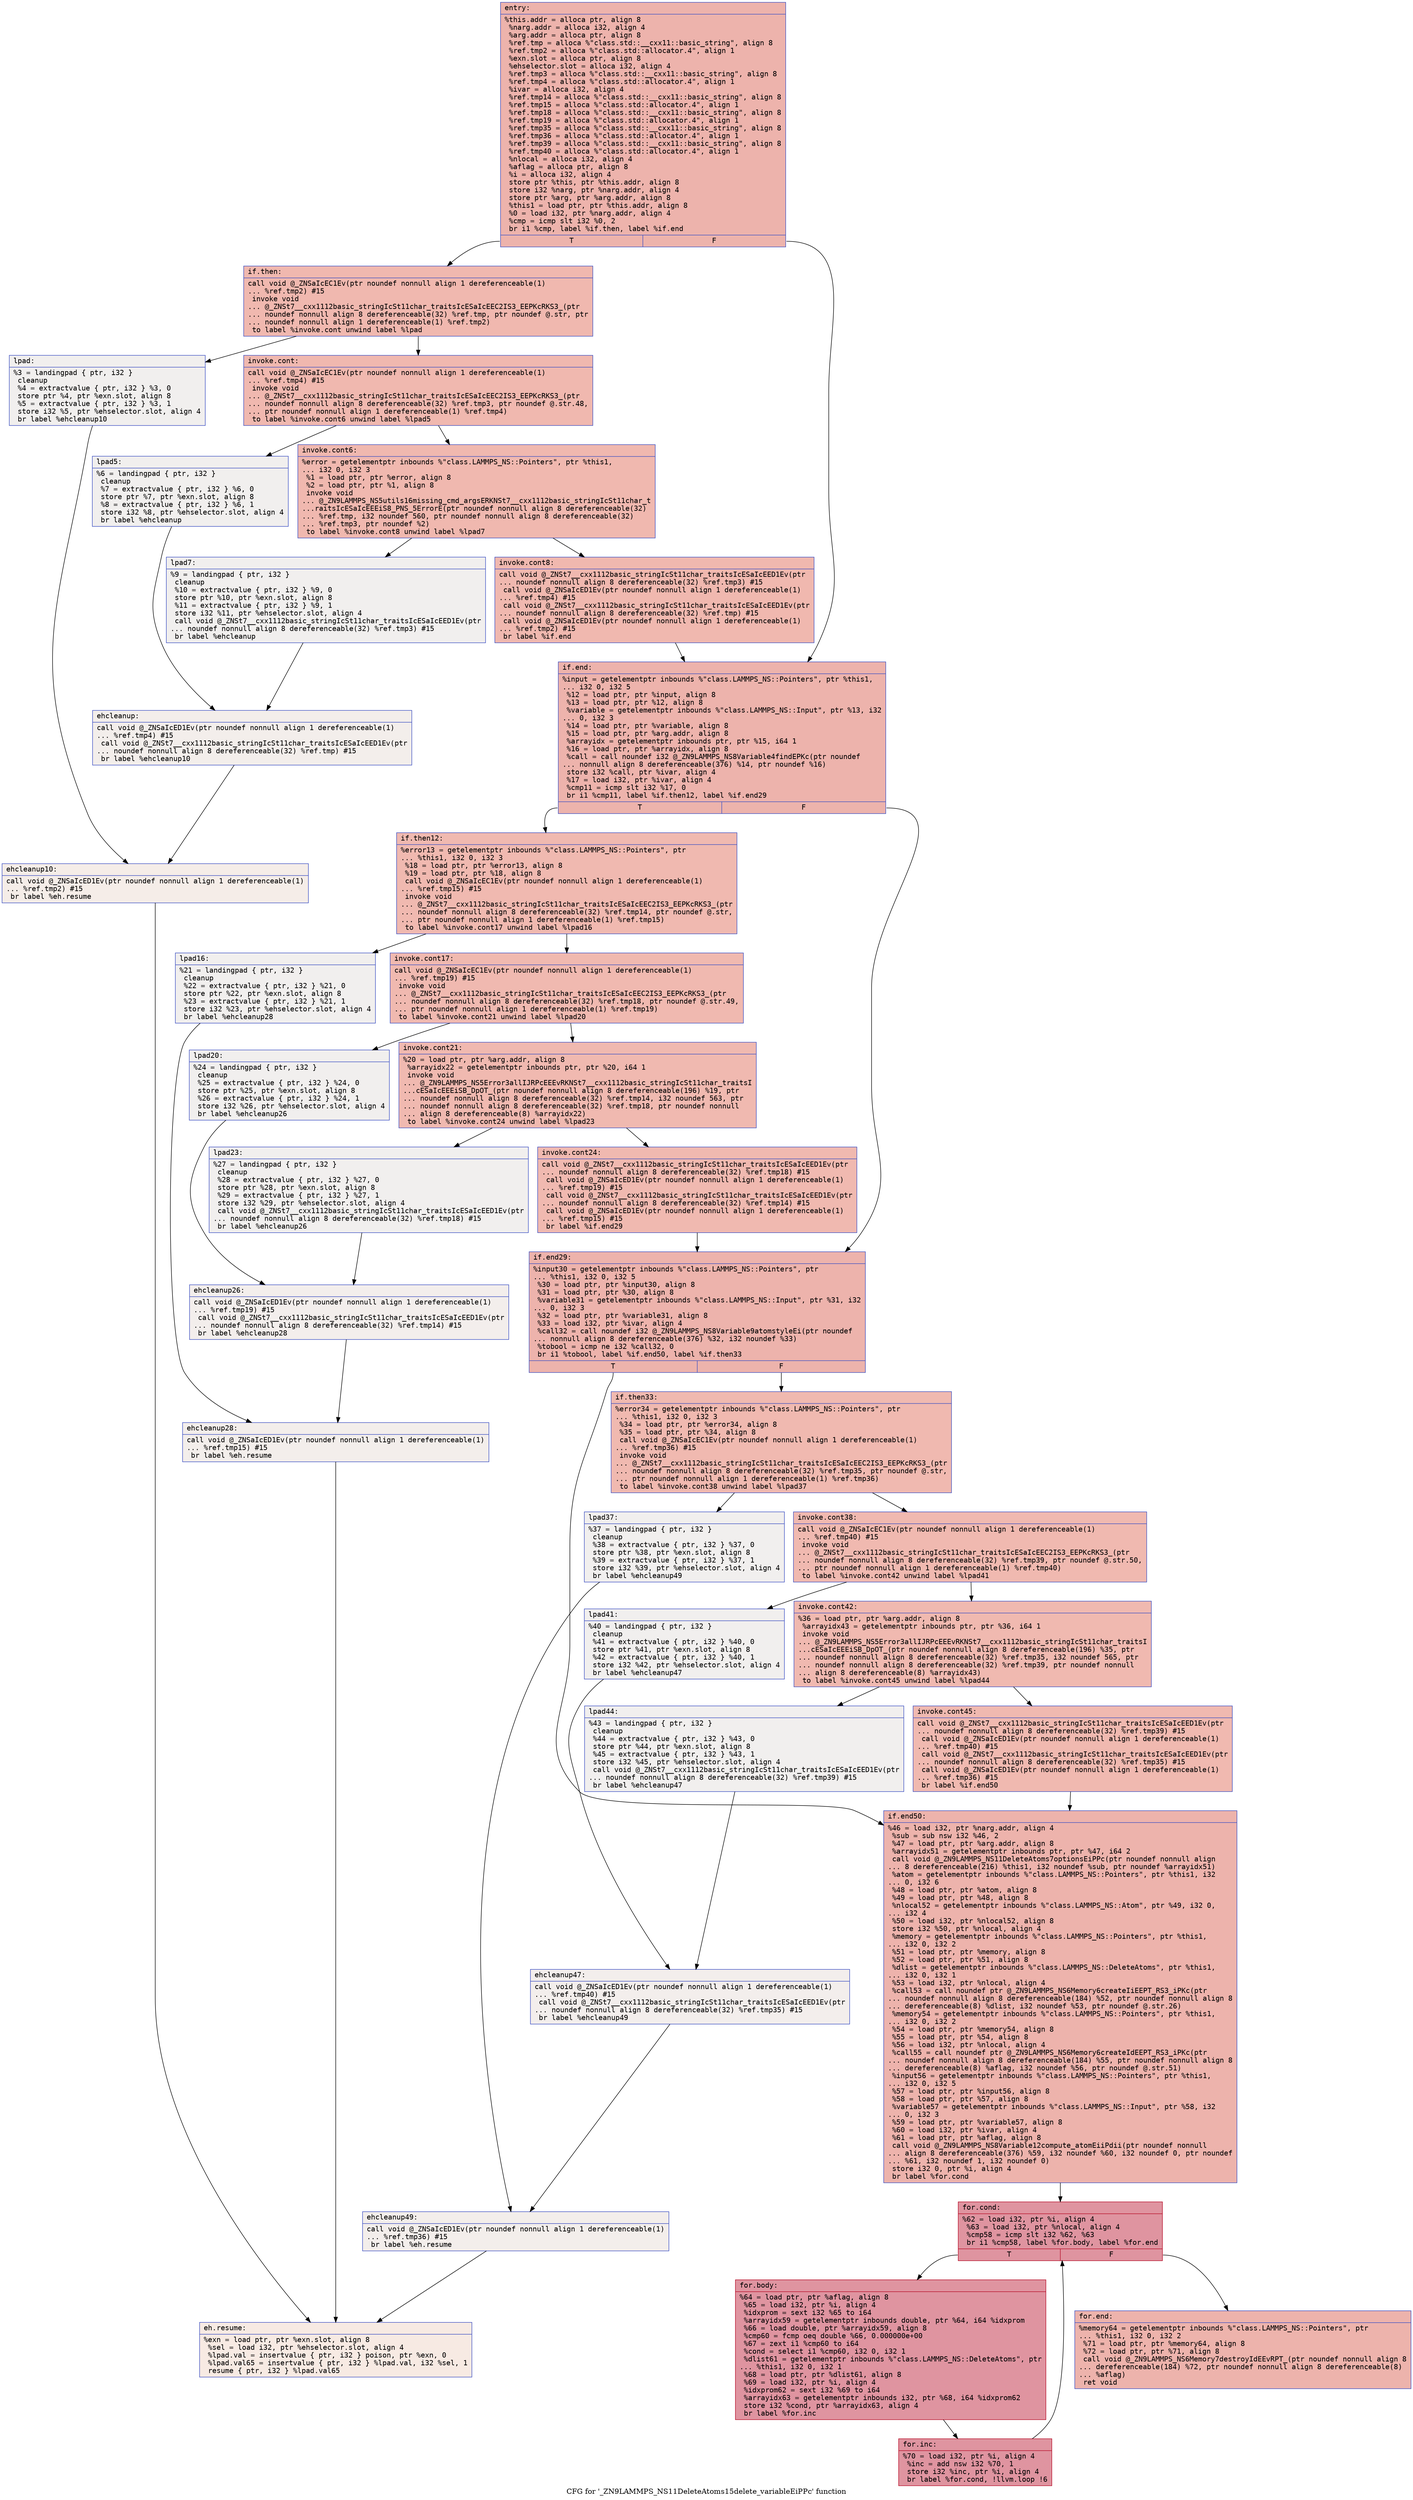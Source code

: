 digraph "CFG for '_ZN9LAMMPS_NS11DeleteAtoms15delete_variableEiPPc' function" {
	label="CFG for '_ZN9LAMMPS_NS11DeleteAtoms15delete_variableEiPPc' function";

	Node0x557d77125b90 [shape=record,color="#3d50c3ff", style=filled, fillcolor="#d6524470" fontname="Courier",label="{entry:\l|  %this.addr = alloca ptr, align 8\l  %narg.addr = alloca i32, align 4\l  %arg.addr = alloca ptr, align 8\l  %ref.tmp = alloca %\"class.std::__cxx11::basic_string\", align 8\l  %ref.tmp2 = alloca %\"class.std::allocator.4\", align 1\l  %exn.slot = alloca ptr, align 8\l  %ehselector.slot = alloca i32, align 4\l  %ref.tmp3 = alloca %\"class.std::__cxx11::basic_string\", align 8\l  %ref.tmp4 = alloca %\"class.std::allocator.4\", align 1\l  %ivar = alloca i32, align 4\l  %ref.tmp14 = alloca %\"class.std::__cxx11::basic_string\", align 8\l  %ref.tmp15 = alloca %\"class.std::allocator.4\", align 1\l  %ref.tmp18 = alloca %\"class.std::__cxx11::basic_string\", align 8\l  %ref.tmp19 = alloca %\"class.std::allocator.4\", align 1\l  %ref.tmp35 = alloca %\"class.std::__cxx11::basic_string\", align 8\l  %ref.tmp36 = alloca %\"class.std::allocator.4\", align 1\l  %ref.tmp39 = alloca %\"class.std::__cxx11::basic_string\", align 8\l  %ref.tmp40 = alloca %\"class.std::allocator.4\", align 1\l  %nlocal = alloca i32, align 4\l  %aflag = alloca ptr, align 8\l  %i = alloca i32, align 4\l  store ptr %this, ptr %this.addr, align 8\l  store i32 %narg, ptr %narg.addr, align 4\l  store ptr %arg, ptr %arg.addr, align 8\l  %this1 = load ptr, ptr %this.addr, align 8\l  %0 = load i32, ptr %narg.addr, align 4\l  %cmp = icmp slt i32 %0, 2\l  br i1 %cmp, label %if.then, label %if.end\l|{<s0>T|<s1>F}}"];
	Node0x557d77125b90:s0 -> Node0x557d77127080[tooltip="entry -> if.then\nProbability 50.00%" ];
	Node0x557d77125b90:s1 -> Node0x557d771270f0[tooltip="entry -> if.end\nProbability 50.00%" ];
	Node0x557d77127080 [shape=record,color="#3d50c3ff", style=filled, fillcolor="#dc5d4a70" fontname="Courier",label="{if.then:\l|  call void @_ZNSaIcEC1Ev(ptr noundef nonnull align 1 dereferenceable(1)\l... %ref.tmp2) #15\l  invoke void\l... @_ZNSt7__cxx1112basic_stringIcSt11char_traitsIcESaIcEEC2IS3_EEPKcRKS3_(ptr\l... noundef nonnull align 8 dereferenceable(32) %ref.tmp, ptr noundef @.str, ptr\l... noundef nonnull align 1 dereferenceable(1) %ref.tmp2)\l          to label %invoke.cont unwind label %lpad\l}"];
	Node0x557d77127080 -> Node0x557d77127390[tooltip="if.then -> invoke.cont\nProbability 100.00%" ];
	Node0x557d77127080 -> Node0x557d77127410[tooltip="if.then -> lpad\nProbability 0.00%" ];
	Node0x557d77127390 [shape=record,color="#3d50c3ff", style=filled, fillcolor="#dc5d4a70" fontname="Courier",label="{invoke.cont:\l|  call void @_ZNSaIcEC1Ev(ptr noundef nonnull align 1 dereferenceable(1)\l... %ref.tmp4) #15\l  invoke void\l... @_ZNSt7__cxx1112basic_stringIcSt11char_traitsIcESaIcEEC2IS3_EEPKcRKS3_(ptr\l... noundef nonnull align 8 dereferenceable(32) %ref.tmp3, ptr noundef @.str.48,\l... ptr noundef nonnull align 1 dereferenceable(1) %ref.tmp4)\l          to label %invoke.cont6 unwind label %lpad5\l}"];
	Node0x557d77127390 -> Node0x557d77126290[tooltip="invoke.cont -> invoke.cont6\nProbability 100.00%" ];
	Node0x557d77127390 -> Node0x557d77135c10[tooltip="invoke.cont -> lpad5\nProbability 0.00%" ];
	Node0x557d77126290 [shape=record,color="#3d50c3ff", style=filled, fillcolor="#dc5d4a70" fontname="Courier",label="{invoke.cont6:\l|  %error = getelementptr inbounds %\"class.LAMMPS_NS::Pointers\", ptr %this1,\l... i32 0, i32 3\l  %1 = load ptr, ptr %error, align 8\l  %2 = load ptr, ptr %1, align 8\l  invoke void\l... @_ZN9LAMMPS_NS5utils16missing_cmd_argsERKNSt7__cxx1112basic_stringIcSt11char_t\l...raitsIcESaIcEEEiS8_PNS_5ErrorE(ptr noundef nonnull align 8 dereferenceable(32)\l... %ref.tmp, i32 noundef 560, ptr noundef nonnull align 8 dereferenceable(32)\l... %ref.tmp3, ptr noundef %2)\l          to label %invoke.cont8 unwind label %lpad7\l}"];
	Node0x557d77126290 -> Node0x557d771276e0[tooltip="invoke.cont6 -> invoke.cont8\nProbability 100.00%" ];
	Node0x557d77126290 -> Node0x557d77136060[tooltip="invoke.cont6 -> lpad7\nProbability 0.00%" ];
	Node0x557d771276e0 [shape=record,color="#3d50c3ff", style=filled, fillcolor="#dc5d4a70" fontname="Courier",label="{invoke.cont8:\l|  call void @_ZNSt7__cxx1112basic_stringIcSt11char_traitsIcESaIcEED1Ev(ptr\l... noundef nonnull align 8 dereferenceable(32) %ref.tmp3) #15\l  call void @_ZNSaIcED1Ev(ptr noundef nonnull align 1 dereferenceable(1)\l... %ref.tmp4) #15\l  call void @_ZNSt7__cxx1112basic_stringIcSt11char_traitsIcESaIcEED1Ev(ptr\l... noundef nonnull align 8 dereferenceable(32) %ref.tmp) #15\l  call void @_ZNSaIcED1Ev(ptr noundef nonnull align 1 dereferenceable(1)\l... %ref.tmp2) #15\l  br label %if.end\l}"];
	Node0x557d771276e0 -> Node0x557d771270f0[tooltip="invoke.cont8 -> if.end\nProbability 100.00%" ];
	Node0x557d77127410 [shape=record,color="#3d50c3ff", style=filled, fillcolor="#e0dbd870" fontname="Courier",label="{lpad:\l|  %3 = landingpad \{ ptr, i32 \}\l          cleanup\l  %4 = extractvalue \{ ptr, i32 \} %3, 0\l  store ptr %4, ptr %exn.slot, align 8\l  %5 = extractvalue \{ ptr, i32 \} %3, 1\l  store i32 %5, ptr %ehselector.slot, align 4\l  br label %ehcleanup10\l}"];
	Node0x557d77127410 -> Node0x557d77136a40[tooltip="lpad -> ehcleanup10\nProbability 100.00%" ];
	Node0x557d77135c10 [shape=record,color="#3d50c3ff", style=filled, fillcolor="#e0dbd870" fontname="Courier",label="{lpad5:\l|  %6 = landingpad \{ ptr, i32 \}\l          cleanup\l  %7 = extractvalue \{ ptr, i32 \} %6, 0\l  store ptr %7, ptr %exn.slot, align 8\l  %8 = extractvalue \{ ptr, i32 \} %6, 1\l  store i32 %8, ptr %ehselector.slot, align 4\l  br label %ehcleanup\l}"];
	Node0x557d77135c10 -> Node0x557d77136db0[tooltip="lpad5 -> ehcleanup\nProbability 100.00%" ];
	Node0x557d77136060 [shape=record,color="#3d50c3ff", style=filled, fillcolor="#e0dbd870" fontname="Courier",label="{lpad7:\l|  %9 = landingpad \{ ptr, i32 \}\l          cleanup\l  %10 = extractvalue \{ ptr, i32 \} %9, 0\l  store ptr %10, ptr %exn.slot, align 8\l  %11 = extractvalue \{ ptr, i32 \} %9, 1\l  store i32 %11, ptr %ehselector.slot, align 4\l  call void @_ZNSt7__cxx1112basic_stringIcSt11char_traitsIcESaIcEED1Ev(ptr\l... noundef nonnull align 8 dereferenceable(32) %ref.tmp3) #15\l  br label %ehcleanup\l}"];
	Node0x557d77136060 -> Node0x557d77136db0[tooltip="lpad7 -> ehcleanup\nProbability 100.00%" ];
	Node0x557d77136db0 [shape=record,color="#3d50c3ff", style=filled, fillcolor="#e5d8d170" fontname="Courier",label="{ehcleanup:\l|  call void @_ZNSaIcED1Ev(ptr noundef nonnull align 1 dereferenceable(1)\l... %ref.tmp4) #15\l  call void @_ZNSt7__cxx1112basic_stringIcSt11char_traitsIcESaIcEED1Ev(ptr\l... noundef nonnull align 8 dereferenceable(32) %ref.tmp) #15\l  br label %ehcleanup10\l}"];
	Node0x557d77136db0 -> Node0x557d77136a40[tooltip="ehcleanup -> ehcleanup10\nProbability 100.00%" ];
	Node0x557d77136a40 [shape=record,color="#3d50c3ff", style=filled, fillcolor="#e8d6cc70" fontname="Courier",label="{ehcleanup10:\l|  call void @_ZNSaIcED1Ev(ptr noundef nonnull align 1 dereferenceable(1)\l... %ref.tmp2) #15\l  br label %eh.resume\l}"];
	Node0x557d77136a40 -> Node0x557d77137660[tooltip="ehcleanup10 -> eh.resume\nProbability 100.00%" ];
	Node0x557d771270f0 [shape=record,color="#3d50c3ff", style=filled, fillcolor="#d6524470" fontname="Courier",label="{if.end:\l|  %input = getelementptr inbounds %\"class.LAMMPS_NS::Pointers\", ptr %this1,\l... i32 0, i32 5\l  %12 = load ptr, ptr %input, align 8\l  %13 = load ptr, ptr %12, align 8\l  %variable = getelementptr inbounds %\"class.LAMMPS_NS::Input\", ptr %13, i32\l... 0, i32 3\l  %14 = load ptr, ptr %variable, align 8\l  %15 = load ptr, ptr %arg.addr, align 8\l  %arrayidx = getelementptr inbounds ptr, ptr %15, i64 1\l  %16 = load ptr, ptr %arrayidx, align 8\l  %call = call noundef i32 @_ZN9LAMMPS_NS8Variable4findEPKc(ptr noundef\l... nonnull align 8 dereferenceable(376) %14, ptr noundef %16)\l  store i32 %call, ptr %ivar, align 4\l  %17 = load i32, ptr %ivar, align 4\l  %cmp11 = icmp slt i32 %17, 0\l  br i1 %cmp11, label %if.then12, label %if.end29\l|{<s0>T|<s1>F}}"];
	Node0x557d771270f0:s0 -> Node0x557d77137f00[tooltip="if.end -> if.then12\nProbability 37.50%" ];
	Node0x557d771270f0:s1 -> Node0x557d77137f50[tooltip="if.end -> if.end29\nProbability 62.50%" ];
	Node0x557d77137f00 [shape=record,color="#3d50c3ff", style=filled, fillcolor="#de614d70" fontname="Courier",label="{if.then12:\l|  %error13 = getelementptr inbounds %\"class.LAMMPS_NS::Pointers\", ptr\l... %this1, i32 0, i32 3\l  %18 = load ptr, ptr %error13, align 8\l  %19 = load ptr, ptr %18, align 8\l  call void @_ZNSaIcEC1Ev(ptr noundef nonnull align 1 dereferenceable(1)\l... %ref.tmp15) #15\l  invoke void\l... @_ZNSt7__cxx1112basic_stringIcSt11char_traitsIcESaIcEEC2IS3_EEPKcRKS3_(ptr\l... noundef nonnull align 8 dereferenceable(32) %ref.tmp14, ptr noundef @.str,\l... ptr noundef nonnull align 1 dereferenceable(1) %ref.tmp15)\l          to label %invoke.cont17 unwind label %lpad16\l}"];
	Node0x557d77137f00 -> Node0x557d771383e0[tooltip="if.then12 -> invoke.cont17\nProbability 100.00%" ];
	Node0x557d77137f00 -> Node0x557d77138460[tooltip="if.then12 -> lpad16\nProbability 0.00%" ];
	Node0x557d771383e0 [shape=record,color="#3d50c3ff", style=filled, fillcolor="#de614d70" fontname="Courier",label="{invoke.cont17:\l|  call void @_ZNSaIcEC1Ev(ptr noundef nonnull align 1 dereferenceable(1)\l... %ref.tmp19) #15\l  invoke void\l... @_ZNSt7__cxx1112basic_stringIcSt11char_traitsIcESaIcEEC2IS3_EEPKcRKS3_(ptr\l... noundef nonnull align 8 dereferenceable(32) %ref.tmp18, ptr noundef @.str.49,\l... ptr noundef nonnull align 1 dereferenceable(1) %ref.tmp19)\l          to label %invoke.cont21 unwind label %lpad20\l}"];
	Node0x557d771383e0 -> Node0x557d77126dc0[tooltip="invoke.cont17 -> invoke.cont21\nProbability 100.00%" ];
	Node0x557d771383e0 -> Node0x557d77138ad0[tooltip="invoke.cont17 -> lpad20\nProbability 0.00%" ];
	Node0x557d77126dc0 [shape=record,color="#3d50c3ff", style=filled, fillcolor="#de614d70" fontname="Courier",label="{invoke.cont21:\l|  %20 = load ptr, ptr %arg.addr, align 8\l  %arrayidx22 = getelementptr inbounds ptr, ptr %20, i64 1\l  invoke void\l... @_ZN9LAMMPS_NS5Error3allIJRPcEEEvRKNSt7__cxx1112basic_stringIcSt11char_traitsI\l...cESaIcEEEiSB_DpOT_(ptr noundef nonnull align 8 dereferenceable(196) %19, ptr\l... noundef nonnull align 8 dereferenceable(32) %ref.tmp14, i32 noundef 563, ptr\l... noundef nonnull align 8 dereferenceable(32) %ref.tmp18, ptr noundef nonnull\l... align 8 dereferenceable(8) %arrayidx22)\l          to label %invoke.cont24 unwind label %lpad23\l}"];
	Node0x557d77126dc0 -> Node0x557d77126d70[tooltip="invoke.cont21 -> invoke.cont24\nProbability 100.00%" ];
	Node0x557d77126dc0 -> Node0x557d77138f50[tooltip="invoke.cont21 -> lpad23\nProbability 0.00%" ];
	Node0x557d77126d70 [shape=record,color="#3d50c3ff", style=filled, fillcolor="#de614d70" fontname="Courier",label="{invoke.cont24:\l|  call void @_ZNSt7__cxx1112basic_stringIcSt11char_traitsIcESaIcEED1Ev(ptr\l... noundef nonnull align 8 dereferenceable(32) %ref.tmp18) #15\l  call void @_ZNSaIcED1Ev(ptr noundef nonnull align 1 dereferenceable(1)\l... %ref.tmp19) #15\l  call void @_ZNSt7__cxx1112basic_stringIcSt11char_traitsIcESaIcEED1Ev(ptr\l... noundef nonnull align 8 dereferenceable(32) %ref.tmp14) #15\l  call void @_ZNSaIcED1Ev(ptr noundef nonnull align 1 dereferenceable(1)\l... %ref.tmp15) #15\l  br label %if.end29\l}"];
	Node0x557d77126d70 -> Node0x557d77137f50[tooltip="invoke.cont24 -> if.end29\nProbability 100.00%" ];
	Node0x557d77138460 [shape=record,color="#3d50c3ff", style=filled, fillcolor="#e0dbd870" fontname="Courier",label="{lpad16:\l|  %21 = landingpad \{ ptr, i32 \}\l          cleanup\l  %22 = extractvalue \{ ptr, i32 \} %21, 0\l  store ptr %22, ptr %exn.slot, align 8\l  %23 = extractvalue \{ ptr, i32 \} %21, 1\l  store i32 %23, ptr %ehselector.slot, align 4\l  br label %ehcleanup28\l}"];
	Node0x557d77138460 -> Node0x557d771398f0[tooltip="lpad16 -> ehcleanup28\nProbability 100.00%" ];
	Node0x557d77138ad0 [shape=record,color="#3d50c3ff", style=filled, fillcolor="#e0dbd870" fontname="Courier",label="{lpad20:\l|  %24 = landingpad \{ ptr, i32 \}\l          cleanup\l  %25 = extractvalue \{ ptr, i32 \} %24, 0\l  store ptr %25, ptr %exn.slot, align 8\l  %26 = extractvalue \{ ptr, i32 \} %24, 1\l  store i32 %26, ptr %ehselector.slot, align 4\l  br label %ehcleanup26\l}"];
	Node0x557d77138ad0 -> Node0x557d77139bf0[tooltip="lpad20 -> ehcleanup26\nProbability 100.00%" ];
	Node0x557d77138f50 [shape=record,color="#3d50c3ff", style=filled, fillcolor="#e0dbd870" fontname="Courier",label="{lpad23:\l|  %27 = landingpad \{ ptr, i32 \}\l          cleanup\l  %28 = extractvalue \{ ptr, i32 \} %27, 0\l  store ptr %28, ptr %exn.slot, align 8\l  %29 = extractvalue \{ ptr, i32 \} %27, 1\l  store i32 %29, ptr %ehselector.slot, align 4\l  call void @_ZNSt7__cxx1112basic_stringIcSt11char_traitsIcESaIcEED1Ev(ptr\l... noundef nonnull align 8 dereferenceable(32) %ref.tmp18) #15\l  br label %ehcleanup26\l}"];
	Node0x557d77138f50 -> Node0x557d77139bf0[tooltip="lpad23 -> ehcleanup26\nProbability 100.00%" ];
	Node0x557d77139bf0 [shape=record,color="#3d50c3ff", style=filled, fillcolor="#e3d9d370" fontname="Courier",label="{ehcleanup26:\l|  call void @_ZNSaIcED1Ev(ptr noundef nonnull align 1 dereferenceable(1)\l... %ref.tmp19) #15\l  call void @_ZNSt7__cxx1112basic_stringIcSt11char_traitsIcESaIcEED1Ev(ptr\l... noundef nonnull align 8 dereferenceable(32) %ref.tmp14) #15\l  br label %ehcleanup28\l}"];
	Node0x557d77139bf0 -> Node0x557d771398f0[tooltip="ehcleanup26 -> ehcleanup28\nProbability 100.00%" ];
	Node0x557d771398f0 [shape=record,color="#3d50c3ff", style=filled, fillcolor="#e5d8d170" fontname="Courier",label="{ehcleanup28:\l|  call void @_ZNSaIcED1Ev(ptr noundef nonnull align 1 dereferenceable(1)\l... %ref.tmp15) #15\l  br label %eh.resume\l}"];
	Node0x557d771398f0 -> Node0x557d77137660[tooltip="ehcleanup28 -> eh.resume\nProbability 100.00%" ];
	Node0x557d77137f50 [shape=record,color="#3d50c3ff", style=filled, fillcolor="#d6524470" fontname="Courier",label="{if.end29:\l|  %input30 = getelementptr inbounds %\"class.LAMMPS_NS::Pointers\", ptr\l... %this1, i32 0, i32 5\l  %30 = load ptr, ptr %input30, align 8\l  %31 = load ptr, ptr %30, align 8\l  %variable31 = getelementptr inbounds %\"class.LAMMPS_NS::Input\", ptr %31, i32\l... 0, i32 3\l  %32 = load ptr, ptr %variable31, align 8\l  %33 = load i32, ptr %ivar, align 4\l  %call32 = call noundef i32 @_ZN9LAMMPS_NS8Variable9atomstyleEi(ptr noundef\l... nonnull align 8 dereferenceable(376) %32, i32 noundef %33)\l  %tobool = icmp ne i32 %call32, 0\l  br i1 %tobool, label %if.end50, label %if.then33\l|{<s0>T|<s1>F}}"];
	Node0x557d77137f50:s0 -> Node0x557d7713abb0[tooltip="if.end29 -> if.end50\nProbability 62.50%" ];
	Node0x557d77137f50:s1 -> Node0x557d7713ac00[tooltip="if.end29 -> if.then33\nProbability 37.50%" ];
	Node0x557d7713ac00 [shape=record,color="#3d50c3ff", style=filled, fillcolor="#de614d70" fontname="Courier",label="{if.then33:\l|  %error34 = getelementptr inbounds %\"class.LAMMPS_NS::Pointers\", ptr\l... %this1, i32 0, i32 3\l  %34 = load ptr, ptr %error34, align 8\l  %35 = load ptr, ptr %34, align 8\l  call void @_ZNSaIcEC1Ev(ptr noundef nonnull align 1 dereferenceable(1)\l... %ref.tmp36) #15\l  invoke void\l... @_ZNSt7__cxx1112basic_stringIcSt11char_traitsIcESaIcEEC2IS3_EEPKcRKS3_(ptr\l... noundef nonnull align 8 dereferenceable(32) %ref.tmp35, ptr noundef @.str,\l... ptr noundef nonnull align 1 dereferenceable(1) %ref.tmp36)\l          to label %invoke.cont38 unwind label %lpad37\l}"];
	Node0x557d7713ac00 -> Node0x557d7713b090[tooltip="if.then33 -> invoke.cont38\nProbability 100.00%" ];
	Node0x557d7713ac00 -> Node0x557d7713b110[tooltip="if.then33 -> lpad37\nProbability 0.00%" ];
	Node0x557d7713b090 [shape=record,color="#3d50c3ff", style=filled, fillcolor="#de614d70" fontname="Courier",label="{invoke.cont38:\l|  call void @_ZNSaIcEC1Ev(ptr noundef nonnull align 1 dereferenceable(1)\l... %ref.tmp40) #15\l  invoke void\l... @_ZNSt7__cxx1112basic_stringIcSt11char_traitsIcESaIcEEC2IS3_EEPKcRKS3_(ptr\l... noundef nonnull align 8 dereferenceable(32) %ref.tmp39, ptr noundef @.str.50,\l... ptr noundef nonnull align 1 dereferenceable(1) %ref.tmp40)\l          to label %invoke.cont42 unwind label %lpad41\l}"];
	Node0x557d7713b090 -> Node0x557d7713b490[tooltip="invoke.cont38 -> invoke.cont42\nProbability 100.00%" ];
	Node0x557d7713b090 -> Node0x557d7713b4e0[tooltip="invoke.cont38 -> lpad41\nProbability 0.00%" ];
	Node0x557d7713b490 [shape=record,color="#3d50c3ff", style=filled, fillcolor="#de614d70" fontname="Courier",label="{invoke.cont42:\l|  %36 = load ptr, ptr %arg.addr, align 8\l  %arrayidx43 = getelementptr inbounds ptr, ptr %36, i64 1\l  invoke void\l... @_ZN9LAMMPS_NS5Error3allIJRPcEEEvRKNSt7__cxx1112basic_stringIcSt11char_traitsI\l...cESaIcEEEiSB_DpOT_(ptr noundef nonnull align 8 dereferenceable(196) %35, ptr\l... noundef nonnull align 8 dereferenceable(32) %ref.tmp35, i32 noundef 565, ptr\l... noundef nonnull align 8 dereferenceable(32) %ref.tmp39, ptr noundef nonnull\l... align 8 dereferenceable(8) %arrayidx43)\l          to label %invoke.cont45 unwind label %lpad44\l}"];
	Node0x557d7713b490 -> Node0x557d7713b440[tooltip="invoke.cont42 -> invoke.cont45\nProbability 100.00%" ];
	Node0x557d7713b490 -> Node0x557d7713b960[tooltip="invoke.cont42 -> lpad44\nProbability 0.00%" ];
	Node0x557d7713b440 [shape=record,color="#3d50c3ff", style=filled, fillcolor="#de614d70" fontname="Courier",label="{invoke.cont45:\l|  call void @_ZNSt7__cxx1112basic_stringIcSt11char_traitsIcESaIcEED1Ev(ptr\l... noundef nonnull align 8 dereferenceable(32) %ref.tmp39) #15\l  call void @_ZNSaIcED1Ev(ptr noundef nonnull align 1 dereferenceable(1)\l... %ref.tmp40) #15\l  call void @_ZNSt7__cxx1112basic_stringIcSt11char_traitsIcESaIcEED1Ev(ptr\l... noundef nonnull align 8 dereferenceable(32) %ref.tmp35) #15\l  call void @_ZNSaIcED1Ev(ptr noundef nonnull align 1 dereferenceable(1)\l... %ref.tmp36) #15\l  br label %if.end50\l}"];
	Node0x557d7713b440 -> Node0x557d7713abb0[tooltip="invoke.cont45 -> if.end50\nProbability 100.00%" ];
	Node0x557d7713b110 [shape=record,color="#3d50c3ff", style=filled, fillcolor="#e0dbd870" fontname="Courier",label="{lpad37:\l|  %37 = landingpad \{ ptr, i32 \}\l          cleanup\l  %38 = extractvalue \{ ptr, i32 \} %37, 0\l  store ptr %38, ptr %exn.slot, align 8\l  %39 = extractvalue \{ ptr, i32 \} %37, 1\l  store i32 %39, ptr %ehselector.slot, align 4\l  br label %ehcleanup49\l}"];
	Node0x557d7713b110 -> Node0x557d7713c300[tooltip="lpad37 -> ehcleanup49\nProbability 100.00%" ];
	Node0x557d7713b4e0 [shape=record,color="#3d50c3ff", style=filled, fillcolor="#e0dbd870" fontname="Courier",label="{lpad41:\l|  %40 = landingpad \{ ptr, i32 \}\l          cleanup\l  %41 = extractvalue \{ ptr, i32 \} %40, 0\l  store ptr %41, ptr %exn.slot, align 8\l  %42 = extractvalue \{ ptr, i32 \} %40, 1\l  store i32 %42, ptr %ehselector.slot, align 4\l  br label %ehcleanup47\l}"];
	Node0x557d7713b4e0 -> Node0x557d7713c600[tooltip="lpad41 -> ehcleanup47\nProbability 100.00%" ];
	Node0x557d7713b960 [shape=record,color="#3d50c3ff", style=filled, fillcolor="#e0dbd870" fontname="Courier",label="{lpad44:\l|  %43 = landingpad \{ ptr, i32 \}\l          cleanup\l  %44 = extractvalue \{ ptr, i32 \} %43, 0\l  store ptr %44, ptr %exn.slot, align 8\l  %45 = extractvalue \{ ptr, i32 \} %43, 1\l  store i32 %45, ptr %ehselector.slot, align 4\l  call void @_ZNSt7__cxx1112basic_stringIcSt11char_traitsIcESaIcEED1Ev(ptr\l... noundef nonnull align 8 dereferenceable(32) %ref.tmp39) #15\l  br label %ehcleanup47\l}"];
	Node0x557d7713b960 -> Node0x557d7713c600[tooltip="lpad44 -> ehcleanup47\nProbability 100.00%" ];
	Node0x557d7713c600 [shape=record,color="#3d50c3ff", style=filled, fillcolor="#e3d9d370" fontname="Courier",label="{ehcleanup47:\l|  call void @_ZNSaIcED1Ev(ptr noundef nonnull align 1 dereferenceable(1)\l... %ref.tmp40) #15\l  call void @_ZNSt7__cxx1112basic_stringIcSt11char_traitsIcESaIcEED1Ev(ptr\l... noundef nonnull align 8 dereferenceable(32) %ref.tmp35) #15\l  br label %ehcleanup49\l}"];
	Node0x557d7713c600 -> Node0x557d7713c300[tooltip="ehcleanup47 -> ehcleanup49\nProbability 100.00%" ];
	Node0x557d7713c300 [shape=record,color="#3d50c3ff", style=filled, fillcolor="#e5d8d170" fontname="Courier",label="{ehcleanup49:\l|  call void @_ZNSaIcED1Ev(ptr noundef nonnull align 1 dereferenceable(1)\l... %ref.tmp36) #15\l  br label %eh.resume\l}"];
	Node0x557d7713c300 -> Node0x557d77137660[tooltip="ehcleanup49 -> eh.resume\nProbability 100.00%" ];
	Node0x557d7713abb0 [shape=record,color="#3d50c3ff", style=filled, fillcolor="#d6524470" fontname="Courier",label="{if.end50:\l|  %46 = load i32, ptr %narg.addr, align 4\l  %sub = sub nsw i32 %46, 2\l  %47 = load ptr, ptr %arg.addr, align 8\l  %arrayidx51 = getelementptr inbounds ptr, ptr %47, i64 2\l  call void @_ZN9LAMMPS_NS11DeleteAtoms7optionsEiPPc(ptr noundef nonnull align\l... 8 dereferenceable(216) %this1, i32 noundef %sub, ptr noundef %arrayidx51)\l  %atom = getelementptr inbounds %\"class.LAMMPS_NS::Pointers\", ptr %this1, i32\l... 0, i32 6\l  %48 = load ptr, ptr %atom, align 8\l  %49 = load ptr, ptr %48, align 8\l  %nlocal52 = getelementptr inbounds %\"class.LAMMPS_NS::Atom\", ptr %49, i32 0,\l... i32 4\l  %50 = load i32, ptr %nlocal52, align 8\l  store i32 %50, ptr %nlocal, align 4\l  %memory = getelementptr inbounds %\"class.LAMMPS_NS::Pointers\", ptr %this1,\l... i32 0, i32 2\l  %51 = load ptr, ptr %memory, align 8\l  %52 = load ptr, ptr %51, align 8\l  %dlist = getelementptr inbounds %\"class.LAMMPS_NS::DeleteAtoms\", ptr %this1,\l... i32 0, i32 1\l  %53 = load i32, ptr %nlocal, align 4\l  %call53 = call noundef ptr @_ZN9LAMMPS_NS6Memory6createIiEEPT_RS3_iPKc(ptr\l... noundef nonnull align 8 dereferenceable(184) %52, ptr noundef nonnull align 8\l... dereferenceable(8) %dlist, i32 noundef %53, ptr noundef @.str.26)\l  %memory54 = getelementptr inbounds %\"class.LAMMPS_NS::Pointers\", ptr %this1,\l... i32 0, i32 2\l  %54 = load ptr, ptr %memory54, align 8\l  %55 = load ptr, ptr %54, align 8\l  %56 = load i32, ptr %nlocal, align 4\l  %call55 = call noundef ptr @_ZN9LAMMPS_NS6Memory6createIdEEPT_RS3_iPKc(ptr\l... noundef nonnull align 8 dereferenceable(184) %55, ptr noundef nonnull align 8\l... dereferenceable(8) %aflag, i32 noundef %56, ptr noundef @.str.51)\l  %input56 = getelementptr inbounds %\"class.LAMMPS_NS::Pointers\", ptr %this1,\l... i32 0, i32 5\l  %57 = load ptr, ptr %input56, align 8\l  %58 = load ptr, ptr %57, align 8\l  %variable57 = getelementptr inbounds %\"class.LAMMPS_NS::Input\", ptr %58, i32\l... 0, i32 3\l  %59 = load ptr, ptr %variable57, align 8\l  %60 = load i32, ptr %ivar, align 4\l  %61 = load ptr, ptr %aflag, align 8\l  call void @_ZN9LAMMPS_NS8Variable12compute_atomEiiPdii(ptr noundef nonnull\l... align 8 dereferenceable(376) %59, i32 noundef %60, i32 noundef 0, ptr noundef\l... %61, i32 noundef 1, i32 noundef 0)\l  store i32 0, ptr %i, align 4\l  br label %for.cond\l}"];
	Node0x557d7713abb0 -> Node0x557d7713eec0[tooltip="if.end50 -> for.cond\nProbability 100.00%" ];
	Node0x557d7713eec0 [shape=record,color="#b70d28ff", style=filled, fillcolor="#b70d2870" fontname="Courier",label="{for.cond:\l|  %62 = load i32, ptr %i, align 4\l  %63 = load i32, ptr %nlocal, align 4\l  %cmp58 = icmp slt i32 %62, %63\l  br i1 %cmp58, label %for.body, label %for.end\l|{<s0>T|<s1>F}}"];
	Node0x557d7713eec0:s0 -> Node0x557d7713f110[tooltip="for.cond -> for.body\nProbability 96.88%" ];
	Node0x557d7713eec0:s1 -> Node0x557d7713f190[tooltip="for.cond -> for.end\nProbability 3.12%" ];
	Node0x557d7713f110 [shape=record,color="#b70d28ff", style=filled, fillcolor="#b70d2870" fontname="Courier",label="{for.body:\l|  %64 = load ptr, ptr %aflag, align 8\l  %65 = load i32, ptr %i, align 4\l  %idxprom = sext i32 %65 to i64\l  %arrayidx59 = getelementptr inbounds double, ptr %64, i64 %idxprom\l  %66 = load double, ptr %arrayidx59, align 8\l  %cmp60 = fcmp oeq double %66, 0.000000e+00\l  %67 = zext i1 %cmp60 to i64\l  %cond = select i1 %cmp60, i32 0, i32 1\l  %dlist61 = getelementptr inbounds %\"class.LAMMPS_NS::DeleteAtoms\", ptr\l... %this1, i32 0, i32 1\l  %68 = load ptr, ptr %dlist61, align 8\l  %69 = load i32, ptr %i, align 4\l  %idxprom62 = sext i32 %69 to i64\l  %arrayidx63 = getelementptr inbounds i32, ptr %68, i64 %idxprom62\l  store i32 %cond, ptr %arrayidx63, align 4\l  br label %for.inc\l}"];
	Node0x557d7713f110 -> Node0x557d7713fbb0[tooltip="for.body -> for.inc\nProbability 100.00%" ];
	Node0x557d7713fbb0 [shape=record,color="#b70d28ff", style=filled, fillcolor="#b70d2870" fontname="Courier",label="{for.inc:\l|  %70 = load i32, ptr %i, align 4\l  %inc = add nsw i32 %70, 1\l  store i32 %inc, ptr %i, align 4\l  br label %for.cond, !llvm.loop !6\l}"];
	Node0x557d7713fbb0 -> Node0x557d7713eec0[tooltip="for.inc -> for.cond\nProbability 100.00%" ];
	Node0x557d7713f190 [shape=record,color="#3d50c3ff", style=filled, fillcolor="#d6524470" fontname="Courier",label="{for.end:\l|  %memory64 = getelementptr inbounds %\"class.LAMMPS_NS::Pointers\", ptr\l... %this1, i32 0, i32 2\l  %71 = load ptr, ptr %memory64, align 8\l  %72 = load ptr, ptr %71, align 8\l  call void @_ZN9LAMMPS_NS6Memory7destroyIdEEvRPT_(ptr noundef nonnull align 8\l... dereferenceable(184) %72, ptr noundef nonnull align 8 dereferenceable(8)\l... %aflag)\l  ret void\l}"];
	Node0x557d77137660 [shape=record,color="#3d50c3ff", style=filled, fillcolor="#eed0c070" fontname="Courier",label="{eh.resume:\l|  %exn = load ptr, ptr %exn.slot, align 8\l  %sel = load i32, ptr %ehselector.slot, align 4\l  %lpad.val = insertvalue \{ ptr, i32 \} poison, ptr %exn, 0\l  %lpad.val65 = insertvalue \{ ptr, i32 \} %lpad.val, i32 %sel, 1\l  resume \{ ptr, i32 \} %lpad.val65\l}"];
}
